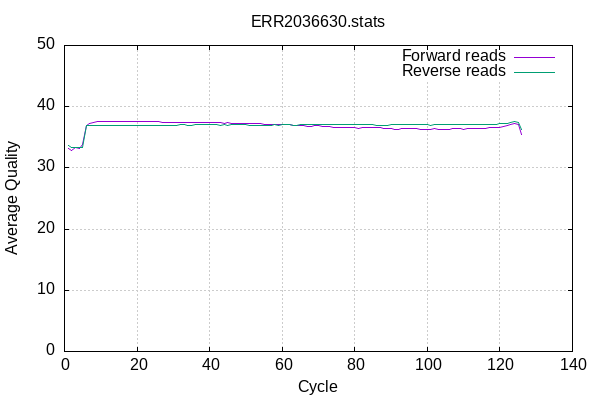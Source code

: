 
            set terminal png size 600,400 truecolor
            set output "ERR2036630-quals.png"
            set grid xtics ytics y2tics back lc rgb "#cccccc"
            set ylabel "Average Quality"
            set xlabel "Cycle"
            set yrange [0:50]
            set title "ERR2036630.stats" noenhanced
            plot '-' using 1:2 with lines title 'Forward reads' , '-' using 1:2 with lines title 'Reverse reads'
        1	33.24
2	32.79
3	33.37
4	33.21
5	33.90
6	36.99
7	37.31
8	37.48
9	37.53
10	37.53
11	37.57
12	37.55
13	37.55
14	37.56
15	37.56
16	37.54
17	37.54
18	37.54
19	37.54
20	37.54
21	37.55
22	37.53
23	37.51
24	37.53
25	37.51
26	37.50
27	37.49
28	37.49
29	37.48
30	37.47
31	37.47
32	37.45
33	37.44
34	37.43
35	37.42
36	37.42
37	37.41
38	37.39
39	37.38
40	37.38
41	37.38
42	37.36
43	37.35
44	37.33
45	37.34
46	37.32
47	37.32
48	37.32
49	37.30
50	37.28
51	37.25
52	37.25
53	37.24
54	37.21
55	37.14
56	37.09
57	37.04
58	37.08
59	37.07
60	37.02
61	37.02
62	37.01
63	36.98
64	36.95
65	36.94
66	36.90
67	36.84
68	36.84
69	36.88
70	36.87
71	36.82
72	36.76
73	36.72
74	36.68
75	36.64
76	36.65
77	36.59
78	36.55
79	36.62
80	36.60
81	36.51
82	36.55
83	36.54
84	36.54
85	36.57
86	36.54
87	36.53
88	36.47
89	36.45
90	36.43
91	36.35
92	36.32
93	36.40
94	36.43
95	36.39
96	36.36
97	36.36
98	36.34
99	36.33
100	36.30
101	36.33
102	36.36
103	36.35
104	36.31
105	36.30
106	36.32
107	36.45
108	36.38
109	36.38
110	36.33
111	36.38
112	36.41
113	36.38
114	36.39
115	36.44
116	36.49
117	36.58
118	36.62
119	36.61
120	36.65
121	36.71
122	36.87
123	37.12
124	37.18
125	37.11
126	35.50
end
1	33.73
2	33.37
3	33.35
4	33.29
5	33.40
6	36.92
7	36.95
8	36.96
9	36.94
10	36.90
11	36.92
12	36.96
13	36.86
14	36.90
15	36.91
16	36.90
17	36.96
18	36.90
19	36.90
20	36.87
21	36.89
22	36.93
23	36.93
24	36.92
25	36.92
26	36.93
27	36.93
28	36.93
29	36.91
30	37.00
31	36.97
32	37.02
33	37.03
34	36.99
35	36.98
36	37.02
37	37.04
38	37.05
39	37.04
40	37.04
41	37.03
42	37.02
43	36.96
44	37.01
45	37.00
46	37.01
47	37.02
48	37.02
49	37.02
50	37.01
51	37.00
52	37.00
53	37.00
54	36.98
55	36.99
56	36.91
57	36.99
58	37.02
59	37.00
60	37.01
61	37.01
62	37.01
63	36.96
64	37.00
65	37.01
66	37.02
67	37.03
68	37.03
69	37.04
70	37.03
71	37.03
72	37.01
73	37.02
74	37.04
75	37.05
76	37.04
77	37.04
78	37.03
79	37.03
80	37.05
81	37.05
82	37.05
83	37.03
84	37.05
85	37.02
86	36.98
87	36.97
88	36.97
89	37.00
90	37.01
91	37.05
92	37.06
93	37.06
94	37.05
95	37.05
96	37.05
97	37.03
98	37.04
99	37.05
100	37.01
101	37.00
102	37.01
103	37.02
104	37.03
105	37.03
106	37.03
107	37.02
108	37.04
109	37.05
110	37.07
111	37.05
112	37.03
113	37.01
114	37.07
115	37.03
116	37.04
117	37.07
118	37.12
119	37.17
120	37.21
121	37.24
122	37.27
123	37.45
124	37.50
125	37.49
126	36.34
end
